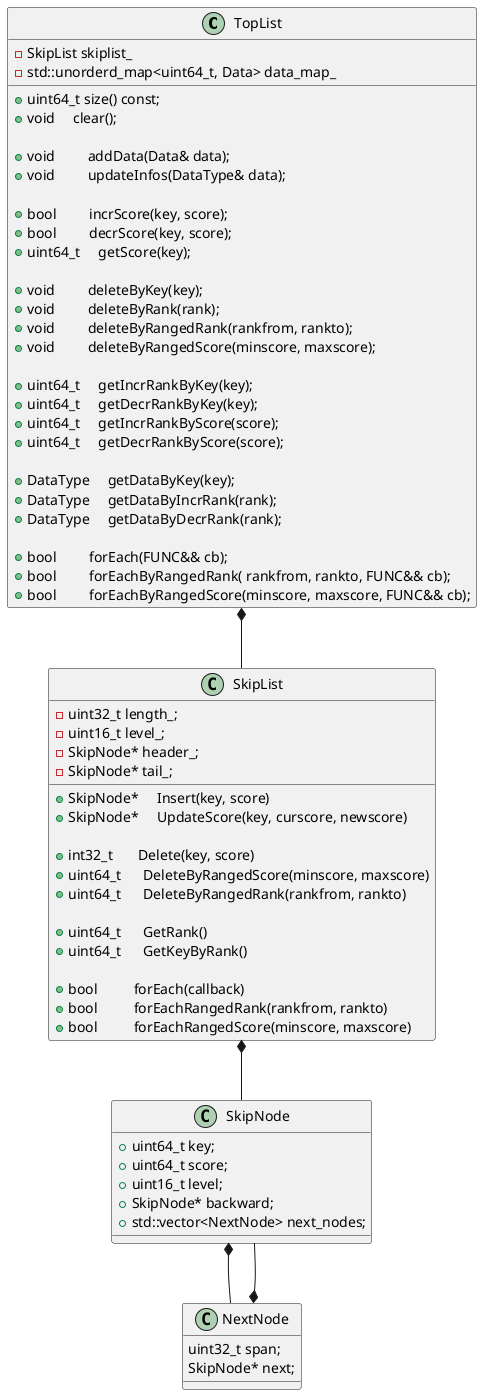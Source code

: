 @startuml
TopList *-- SkipList
SkipList *-- SkipNode

SkipNode *-- NextNode

NextNode *-- SkipNode


class NextNode
{
    uint32_t span;
    SkipNode* next;
}

class SkipNode
{
    + uint64_t key;
    + uint64_t score;
    + uint16_t level;
    + SkipNode* backward;
    + std::vector<NextNode> next_nodes;
}

class SkipList
{
- uint32_t length_;
- uint16_t level_;
- SkipNode* header_;
- SkipNode* tail_;

+ SkipNode*     Insert(key, score)
+ SkipNode*     UpdateScore(key, curscore, newscore)

+ int32_t       Delete(key, score)
+ uint64_t      DeleteByRangedScore(minscore, maxscore)
+ uint64_t      DeleteByRangedRank(rankfrom, rankto)

+ uint64_t      GetRank()
+ uint64_t      GetKeyByRank()

+ bool          forEach(callback)
+ bool          forEachRangedRank(rankfrom, rankto)
+ bool          forEachRangedScore(minscore, maxscore)
}

class TopList
{
- SkipList skiplist_
- std::unorderd_map<uint64_t, Data> data_map_

+ uint64_t size() const;
+ void     clear();

+ void         addData(Data& data);
+ void         updateInfos(DataType& data);

+ bool         incrScore(key, score);	
+ bool         decrScore(key, score);
+ uint64_t     getScore(key);

+ void         deleteByKey(key);
+ void         deleteByRank(rank);
+ void         deleteByRangedRank(rankfrom, rankto);
+ void         deleteByRangedScore(minscore, maxscore);

+ uint64_t     getIncrRankByKey(key);
+ uint64_t     getDecrRankByKey(key);
+ uint64_t     getIncrRankByScore(score);
+ uint64_t     getDecrRankByScore(score);

+ DataType     getDataByKey(key);
+ DataType     getDataByIncrRank(rank);
+ DataType     getDataByDecrRank(rank);

+ bool         forEach(FUNC&& cb);
+ bool         forEachByRangedRank( rankfrom, rankto, FUNC&& cb);
+ bool         forEachByRangedScore(minscore, maxscore, FUNC&& cb);
}
@enduml